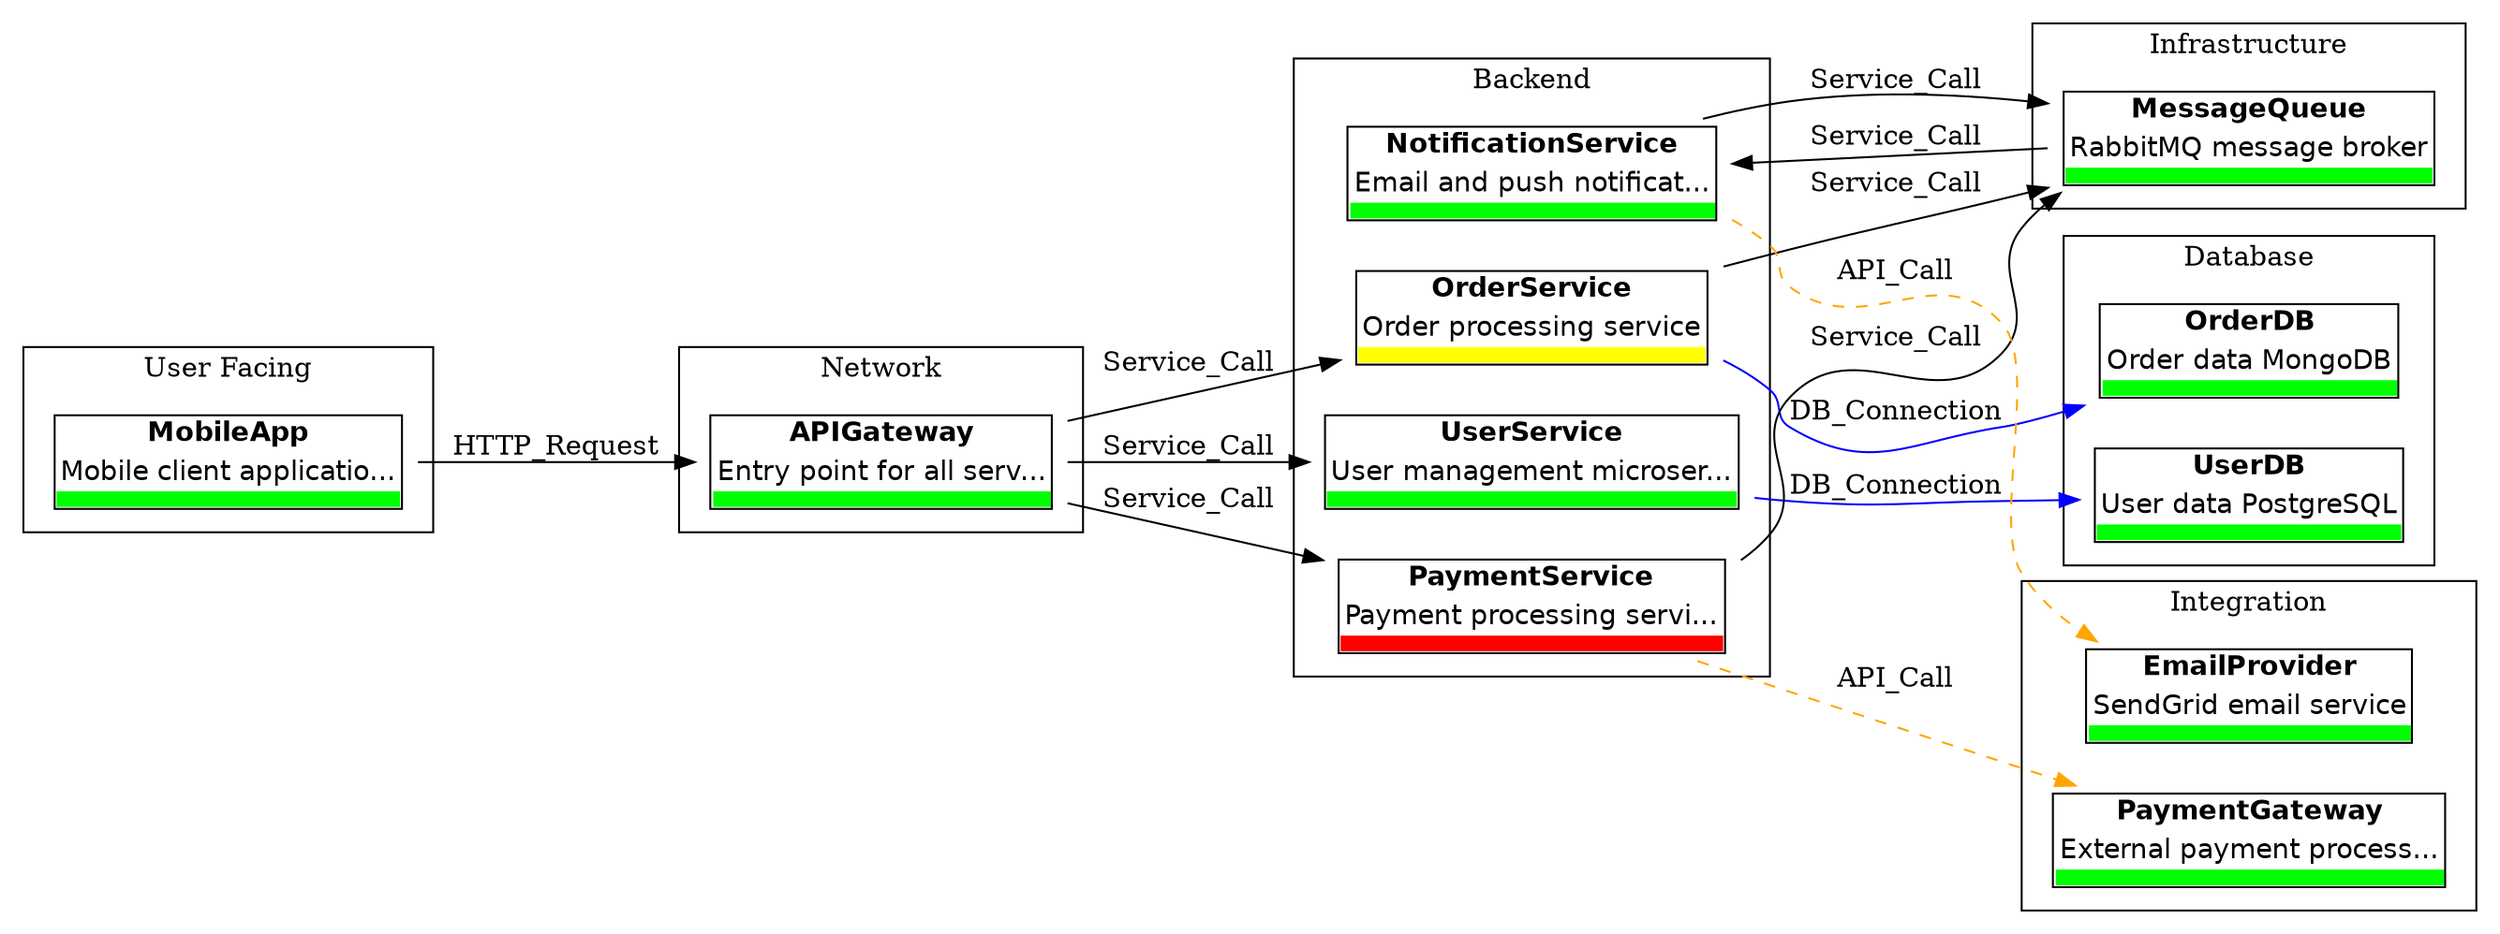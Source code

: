 digraph Infrastructure {
  rankdir=LR;
  node [shape=plaintext, fontname=Helvetica];
  subgraph cluster_DATABASE {
    label="Database";
    UserDB [tooltip="UserDB: User data PostgreSQL\nStatus: healthy\nOwner: user-team\nEnvironment: production" label=<
      <TABLE BORDER="1" CELLBORDER="0" CELLSPACING="0">
        <TR><TD><B>UserDB</B></TD></TR>
        <TR><TD>User data PostgreSQL</TD></TR>
        <TR><TD BGCOLOR="green" HEIGHT="8"></TD></TR>
      </TABLE>
    >];
    OrderDB [tooltip="OrderDB: Order data MongoDB\nStatus: healthy\nOwner: order-team\nEnvironment: production" label=<
      <TABLE BORDER="1" CELLBORDER="0" CELLSPACING="0">
        <TR><TD><B>OrderDB</B></TD></TR>
        <TR><TD>Order data MongoDB</TD></TR>
        <TR><TD BGCOLOR="green" HEIGHT="8"></TD></TR>
      </TABLE>
    >];
  }
  subgraph cluster_INFRASTRUCTURE {
    label="Infrastructure";
    MessageQueue [tooltip="MessageQueue: RabbitMQ message broker\nStatus: healthy\nOwner: platform-team\nEnvironment: production" label=<
      <TABLE BORDER="1" CELLBORDER="0" CELLSPACING="0">
        <TR><TD><B>MessageQueue</B></TD></TR>
        <TR><TD>RabbitMQ message broker</TD></TR>
        <TR><TD BGCOLOR="green" HEIGHT="8"></TD></TR>
      </TABLE>
    >];
  }
  subgraph cluster_INTEGRATION {
    label="Integration";
    PaymentGateway [tooltip="PaymentGateway: External payment processor\nStatus: healthy\nOwner: integrations\nEnvironment: production\nTags: [external]" label=<
      <TABLE BORDER="1" CELLBORDER="0" CELLSPACING="0">
        <TR><TD><B>PaymentGateway</B></TD></TR>
        <TR><TD>External payment process...</TD></TR>
        <TR><TD BGCOLOR="green" HEIGHT="8"></TD></TR>
      </TABLE>
    >];
    EmailProvider [tooltip="EmailProvider: SendGrid email service\nStatus: healthy\nOwner: integrations\nEnvironment: production\nTags: [external]" label=<
      <TABLE BORDER="1" CELLBORDER="0" CELLSPACING="0">
        <TR><TD><B>EmailProvider</B></TD></TR>
        <TR><TD>SendGrid email service</TD></TR>
        <TR><TD BGCOLOR="green" HEIGHT="8"></TD></TR>
      </TABLE>
    >];
  }
  subgraph cluster_USER_FACING {
    label="User Facing";
    MobileApp [tooltip="MobileApp: Mobile client application\nStatus: healthy\nOwner: mobile-team\nEnvironment: production\nTags: [critical]" label=<
      <TABLE BORDER="1" CELLBORDER="0" CELLSPACING="0">
        <TR><TD><B>MobileApp</B></TD></TR>
        <TR><TD>Mobile client applicatio...</TD></TR>
        <TR><TD BGCOLOR="green" HEIGHT="8"></TD></TR>
      </TABLE>
    >];
  }
  subgraph cluster_NETWORK {
    label="Network";
    APIGateway [tooltip="APIGateway: Entry point for all services\nStatus: healthy\nOwner: platform-team\nEnvironment: production\nDeployment:\nimage: kong:2.8\nreplicas: 3\n" label=<
      <TABLE BORDER="1" CELLBORDER="0" CELLSPACING="0">
        <TR><TD><B>APIGateway</B></TD></TR>
        <TR><TD>Entry point for all serv...</TD></TR>
        <TR><TD BGCOLOR="green" HEIGHT="8"></TD></TR>
      </TABLE>
    >];
  }
  subgraph cluster_BACKEND {
    label="Backend";
    UserService [tooltip="UserService: User management microservice\nStatus: healthy\nOwner: user-team\nEnvironment: production\nDeployment:\nimage: user-service:v1.5.0\nreplicas: 2\n" label=<
      <TABLE BORDER="1" CELLBORDER="0" CELLSPACING="0">
        <TR><TD><B>UserService</B></TD></TR>
        <TR><TD>User management microser...</TD></TR>
        <TR><TD BGCOLOR="green" HEIGHT="8"></TD></TR>
      </TABLE>
    >];
    OrderService [tooltip="OrderService: Order processing service\nStatus: degraded\nOwner: order-team\nEnvironment: production\nDeployment:\nimage: order-service:v2.1.0\nreplicas: 4\n" label=<
      <TABLE BORDER="1" CELLBORDER="0" CELLSPACING="0">
        <TR><TD><B>OrderService</B></TD></TR>
        <TR><TD>Order processing service</TD></TR>
        <TR><TD BGCOLOR="yellow" HEIGHT="8"></TD></TR>
      </TABLE>
    >];
    PaymentService [tooltip="PaymentService: Payment processing service\nStatus: down\nOwner: payment-team\nEnvironment: production\nTags: [critical]\nDeployment:\nimage: payment-service:v1.8.0\nreplicas: 3\n" label=<
      <TABLE BORDER="1" CELLBORDER="0" CELLSPACING="0">
        <TR><TD><B>PaymentService</B></TD></TR>
        <TR><TD>Payment processing servi...</TD></TR>
        <TR><TD BGCOLOR="red" HEIGHT="8"></TD></TR>
      </TABLE>
    >];
    NotificationService [tooltip="NotificationService: Email and push notifications\nStatus: healthy\nOwner: comms-team\nEnvironment: production\nDeployment:\nimage: notification-service:v1.2.0\nreplicas: 2\n" label=<
      <TABLE BORDER="1" CELLBORDER="0" CELLSPACING="0">
        <TR><TD><B>NotificationService</B></TD></TR>
        <TR><TD>Email and push notificat...</TD></TR>
        <TR><TD BGCOLOR="green" HEIGHT="8"></TD></TR>
      </TABLE>
    >];
  }
  MobileApp -> APIGateway [label="HTTP_Request", color=black];
  APIGateway -> UserService [label="Service_Call", color=black];
  APIGateway -> OrderService [label="Service_Call", color=black];
  APIGateway -> PaymentService [label="Service_Call", color=black];
  UserService -> UserDB [label="DB_Connection", color=blue];
  OrderService -> OrderDB [label="DB_Connection", color=blue];
  OrderService -> MessageQueue [label="Service_Call", color=black];
  PaymentService -> PaymentGateway [label="API_Call", color=orange, style=dashed];
  PaymentService -> MessageQueue [label="Service_Call", color=black];
  NotificationService -> MessageQueue [label="Service_Call", color=black];
  NotificationService -> EmailProvider [label="API_Call", color=orange, style=dashed];
  MessageQueue -> NotificationService [label="Service_Call", color=black];
}
